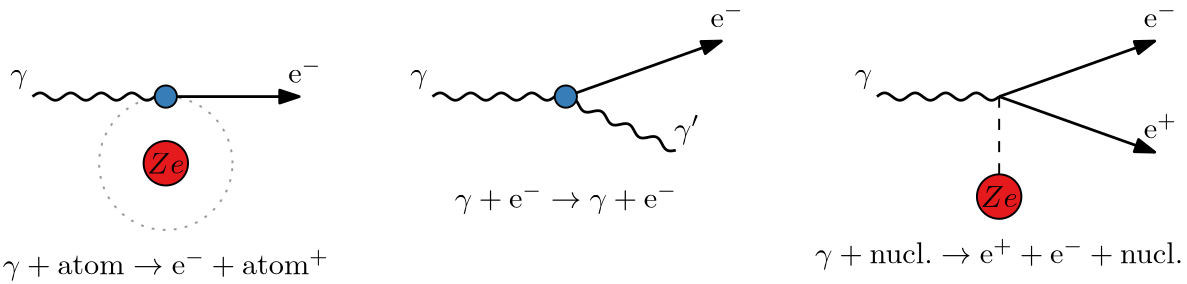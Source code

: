 <?xml version="1.0"?>
<!DOCTYPE ipe SYSTEM "ipe.dtd">
<ipe version="70107" creator="Ipe 7.2.2">
<info created="D:20160414161437" modified="D:20160414170014"/>
<ipestyle name="basic">
<symbol name="arrow/arc(spx)">
<path stroke="sym-stroke" fill="sym-stroke" pen="sym-pen">
0 0 m
-1 0.333 l
-1 -0.333 l
h
</path>
</symbol>
<symbol name="arrow/farc(spx)">
<path stroke="sym-stroke" fill="white" pen="sym-pen">
0 0 m
-1 0.333 l
-1 -0.333 l
h
</path>
</symbol>
<symbol name="arrow/ptarc(spx)">
<path stroke="sym-stroke" fill="sym-stroke" pen="sym-pen">
0 0 m
-1 0.333 l
-0.8 0 l
-1 -0.333 l
h
</path>
</symbol>
<symbol name="arrow/fptarc(spx)">
<path stroke="sym-stroke" fill="white" pen="sym-pen">
0 0 m
-1 0.333 l
-0.8 0 l
-1 -0.333 l
h
</path>
</symbol>
<symbol name="mark/circle(sx)" transformations="translations">
<path fill="sym-stroke">
0.6 0 0 0.6 0 0 e
0.4 0 0 0.4 0 0 e
</path>
</symbol>
<symbol name="mark/disk(sx)" transformations="translations">
<path fill="sym-stroke">
0.6 0 0 0.6 0 0 e
</path>
</symbol>
<symbol name="mark/fdisk(sfx)" transformations="translations">
<group>
<path fill="sym-fill">
0.5 0 0 0.5 0 0 e
</path>
<path fill="sym-stroke" fillrule="eofill">
0.6 0 0 0.6 0 0 e
0.4 0 0 0.4 0 0 e
</path>
</group>
</symbol>
<symbol name="mark/box(sx)" transformations="translations">
<path fill="sym-stroke" fillrule="eofill">
-0.6 -0.6 m
0.6 -0.6 l
0.6 0.6 l
-0.6 0.6 l
h
-0.4 -0.4 m
0.4 -0.4 l
0.4 0.4 l
-0.4 0.4 l
h
</path>
</symbol>
<symbol name="mark/square(sx)" transformations="translations">
<path fill="sym-stroke">
-0.6 -0.6 m
0.6 -0.6 l
0.6 0.6 l
-0.6 0.6 l
h
</path>
</symbol>
<symbol name="mark/fsquare(sfx)" transformations="translations">
<group>
<path fill="sym-fill">
-0.5 -0.5 m
0.5 -0.5 l
0.5 0.5 l
-0.5 0.5 l
h
</path>
<path fill="sym-stroke" fillrule="eofill">
-0.6 -0.6 m
0.6 -0.6 l
0.6 0.6 l
-0.6 0.6 l
h
-0.4 -0.4 m
0.4 -0.4 l
0.4 0.4 l
-0.4 0.4 l
h
</path>
</group>
</symbol>
<symbol name="mark/cross(sx)" transformations="translations">
<group>
<path fill="sym-stroke">
-0.43 -0.57 m
0.57 0.43 l
0.43 0.57 l
-0.57 -0.43 l
h
</path>
<path fill="sym-stroke">
-0.43 0.57 m
0.57 -0.43 l
0.43 -0.57 l
-0.57 0.43 l
h
</path>
</group>
</symbol>
<symbol name="arrow/fnormal(spx)">
<path stroke="sym-stroke" fill="white" pen="sym-pen">
0 0 m
-1 0.333 l
-1 -0.333 l
h
</path>
</symbol>
<symbol name="arrow/pointed(spx)">
<path stroke="sym-stroke" fill="sym-stroke" pen="sym-pen">
0 0 m
-1 0.333 l
-0.8 0 l
-1 -0.333 l
h
</path>
</symbol>
<symbol name="arrow/fpointed(spx)">
<path stroke="sym-stroke" fill="white" pen="sym-pen">
0 0 m
-1 0.333 l
-0.8 0 l
-1 -0.333 l
h
</path>
</symbol>
<symbol name="arrow/linear(spx)">
<path stroke="sym-stroke" pen="sym-pen">
-1 0.333 m
0 0 l
-1 -0.333 l
</path>
</symbol>
<symbol name="arrow/fdouble(spx)">
<path stroke="sym-stroke" fill="white" pen="sym-pen">
0 0 m
-1 0.333 l
-1 -0.333 l
h
-1 0 m
-2 0.333 l
-2 -0.333 l
h
</path>
</symbol>
<symbol name="arrow/double(spx)">
<path stroke="sym-stroke" fill="sym-stroke" pen="sym-pen">
0 0 m
-1 0.333 l
-1 -0.333 l
h
-1 0 m
-2 0.333 l
-2 -0.333 l
h
</path>
</symbol>
<pen name="heavier" value="0.8"/>
<pen name="fat" value="1.2"/>
<pen name="ultrafat" value="2"/>
<symbolsize name="large" value="5"/>
<symbolsize name="small" value="2"/>
<symbolsize name="tiny" value="1.1"/>
<arrowsize name="large" value="10"/>
<arrowsize name="small" value="5"/>
<arrowsize name="tiny" value="3"/>
<color name="red" value="1 0 0"/>
<color name="green" value="0 1 0"/>
<color name="blue" value="0 0 1"/>
<color name="yellow" value="1 1 0"/>
<color name="orange" value="1 0.647 0"/>
<color name="gold" value="1 0.843 0"/>
<color name="purple" value="0.627 0.125 0.941"/>
<color name="gray" value="0.745"/>
<color name="brown" value="0.647 0.165 0.165"/>
<color name="navy" value="0 0 0.502"/>
<color name="pink" value="1 0.753 0.796"/>
<color name="seagreen" value="0.18 0.545 0.341"/>
<color name="turquoise" value="0.251 0.878 0.816"/>
<color name="violet" value="0.933 0.51 0.933"/>
<color name="darkblue" value="0 0 0.545"/>
<color name="darkcyan" value="0 0.545 0.545"/>
<color name="darkgray" value="0.663"/>
<color name="darkgreen" value="0 0.392 0"/>
<color name="darkmagenta" value="0.545 0 0.545"/>
<color name="darkorange" value="1 0.549 0"/>
<color name="darkred" value="0.545 0 0"/>
<color name="lightblue" value="0.678 0.847 0.902"/>
<color name="lightcyan" value="0.878 1 1"/>
<color name="lightgray" value="0.827"/>
<color name="lightgreen" value="0.565 0.933 0.565"/>
<color name="lightyellow" value="1 1 0.878"/>
<dashstyle name="dashed" value="[4] 0"/>
<dashstyle name="dotted" value="[1 3] 0"/>
<dashstyle name="dash dotted" value="[4 2 1 2] 0"/>
<dashstyle name="dash dot dotted" value="[4 2 1 2 1 2] 0"/>
<textsize name="large" value="\large"/>
<textsize name="Large" value="\Large"/>
<textsize name="LARGE" value="\LARGE"/>
<textsize name="huge" value="\huge"/>
<textsize name="Huge" value="\Huge"/>
<textsize name="small" value="\small"/>
<textsize name="footnote" value="\footnotesize"/>
<textsize name="tiny" value="\tiny"/>
<textstyle name="center" begin="\begin{center}" end="\end{center}"/>
<textstyle name="itemize" begin="\begin{itemize}" end="\end{itemize}"/>
<textstyle name="item" begin="\begin{itemize}\item{}" end="\end{itemize}"/>
<gridsize name="4 pts" value="4"/>
<gridsize name="8 pts (~3 mm)" value="8"/>
<gridsize name="16 pts (~6 mm)" value="16"/>
<gridsize name="32 pts (~12 mm)" value="32"/>
<gridsize name="10 pts (~3.5 mm)" value="10"/>
<gridsize name="20 pts (~7 mm)" value="20"/>
<gridsize name="14 pts (~5 mm)" value="14"/>
<gridsize name="28 pts (~10 mm)" value="28"/>
<gridsize name="56 pts (~20 mm)" value="56"/>
<anglesize name="90 deg" value="90"/>
<anglesize name="60 deg" value="60"/>
<anglesize name="45 deg" value="45"/>
<anglesize name="30 deg" value="30"/>
<anglesize name="22.5 deg" value="22.5"/>
<opacity name="10%" value="0.1"/>
<opacity name="30%" value="0.3"/>
<opacity name="50%" value="0.5"/>
<opacity name="75%" value="0.75"/>
<tiling name="falling" angle="-60" step="4" width="1"/>
<tiling name="rising" angle="30" step="4" width="1"/>
</ipestyle>
<page>
<layer name="photo"/>
<layer name="compton"/>
<layer name="pair"/>
<view layers="photo compton pair" active="pair"/>
<path layer="photo" matrix="1 0 0 1 32 0" stroke="black" fill="0.894 0.102 0.11" pen="0.7">
8 0 0 8 128 736 e
</path>
<path stroke="0.6" dash="dotted" pen="0.7">
24 0 0 24 160 736 e
</path>
<path matrix="1.75071 0 0 1.33288 112 760" stroke="black" pen="1">
0 0 m
0.084622 0.085855
0.169244 0.169571
0.253866 0.251148 c
0.338488 0.332725
0.42311 0.412163
0.507732 0.486197 c
0.592354 0.560231
0.676976 0.62886
0.761598 0.690079 c
0.84622 0.751298
0.930842 0.805105
1.01546 0.849725 c
1.10009 0.894346
1.18471 0.929779
1.26933 0.954902 c
1.35395 0.980026
1.43857 0.99484
1.5232 0.998867 c
1.60782 1.00289
1.69244 0.996133
1.77706 0.978802 c
1.86168 0.961472
1.94631 0.933571
2.03093 0.895994 c
2.11555 0.858417
2.20017 0.811164
2.28479 0.75575 c
2.36942 0.700335
2.45404 0.636759
2.53866 0.56706 c
2.62328 0.49736
2.7079 0.421537
2.79253 0.34202 c
2.87715 0.262503
2.96177 0.179293
3.04639 0.095056 c
3.13101 0.0108192
3.21564 -0.0744443
3.30026 -0.158001 c
3.38488 -0.241559
3.4695 -0.323409
3.55413 -0.400931 c
3.63875 -0.478452
3.72337 -0.551643
3.80799 -0.618159 c
3.89261 -0.684675
3.97724 -0.744515
4.06186 -0.795762 c
4.14648 -0.847009
4.2311 -0.889662
4.31572 -0.922354 c
4.40035 -0.955047
4.48497 -0.977779
4.56959 -0.989821 c
4.65421 -1.00186
4.73883 -1.00322
4.82346 -0.993838 c
4.90808 -0.984459
4.9927 -0.964348
5.07732 -0.934148 c
5.16194 -0.903948
5.24657 -0.86366
5.33119 -0.814576 c
5.41581 -0.765492
5.50043 -0.70761
5.58505 -0.642788 c
5.66968 -0.577965
5.7543 -0.506201
5.83892 -0.429795 c
5.92354 -0.353389
6.00816 -0.272342
6.09279 -0.189251 c
6.17741 -0.10616
6.26203 -0.0210258
6.34665 0.0634239 c
6.43127 0.147874
6.5159 0.231638
6.60052 0.312033 c
6.68514 0.392429
6.76976 0.469454
6.85438 0.540641 c
6.93901 0.611828
7.02363 0.677176
7.10825 0.734592 c
7.19287 0.792007
7.27749 0.84149
7.36212 0.881453 c
7.44674 0.921417
7.53136 0.951862
7.61598 0.971812 c
7.7006 0.991762
7.78523 1.00122
7.86985 0.999874 c
7.95447 0.998532
8.03909 0.986391
8.12371 0.963842 c
8.20834 0.941293
8.29296 0.908335
8.37758 0.866025 c
8.4622 0.823715
8.54682 0.772053
8.63145 0.712694 c
8.71607 0.653335
8.80069 0.58628
8.88531 0.513677 c
8.96993 0.441075
9.05456 0.362925
9.13918 0.281733 c
9.2238 0.20054
9.30842 0.116305
9.39304 0.0317279 c
9.47767 -0.0528495
9.56229 -0.13777
9.64691 -0.220311 c
9.73153 -0.302851
9.81615 -0.383013
9.90078 -0.458227 c
9.9854 -0.53344
10.07 -0.603705
10.1546 -0.666769 c
10.2393 -0.729833
10.3239 -0.785697
10.4085 -0.83257 c
10.4931 -0.879443
10.5778 -0.917324
10.6624 -0.945001 c
10.747 -0.972677
10.8316 -0.990149
10.9162 -0.996855 c
11.0009 -1.00356
11.0855 -0.999502
11.1701 -0.984808 c
11.2547 -0.970114
11.3394 -0.944784
11.424 -0.909632 c
11.5086 -0.87448
11.5932 -0.829504
11.6778 -0.776146 c
11.7625 -0.722789
11.8471 -0.66105
11.9317 -0.592908 c
12.0163 -0.524766
12.1009 -0.450221
12.1856 -0.371662 c
12.2702 -0.293104
12.3548 -0.210532
12.4394 -0.126592 c
12.5241 -0.0426532
12.6087 0.0426532
12.6933 0.126592 c
12.7779 0.210532
12.8625 0.293104
12.9472 0.371662 c
13.0318 0.450221
13.1164 0.524766
13.201 0.592908 c
13.2857 0.66105
13.3703 0.722789
13.4549 0.776146 c
13.5395 0.829504
13.6241 0.87448
13.7088 0.909632 c
13.7934 0.944784
13.878 0.970114
13.9626 0.984808 c
14.0473 0.999502
14.1319 1.00356
14.2165 0.996855 c
14.3011 0.990149
14.3857 0.972677
14.4704 0.945001 c
14.555 0.917324
14.6396 0.879443
14.7242 0.83257 c
14.8089 0.785697
14.8935 0.729833
14.9781 0.666769 c
15.0627 0.603705
15.1473 0.53344
15.232 0.458227 c
15.3166 0.383013
15.4012 0.302851
15.4858 0.220311 c
15.5705 0.13777
15.6551 0.0528495
15.7397 -0.0317279 c
15.8243 -0.116305
15.9089 -0.20054
15.9936 -0.281733 c
16.0782 -0.362925
16.1628 -0.441075
16.2474 -0.513677 c
16.3321 -0.58628
16.4167 -0.653335
16.5013 -0.712694 c
16.5859 -0.772053
16.6705 -0.823715
16.7552 -0.866025 c
16.8398 -0.908335
16.9244 -0.941293
17.009 -0.963842 c
17.0936 -0.986391
17.1783 -0.998532
17.2629 -0.999874 c
17.3475 -1.00122
17.4321 -0.991762
17.5168 -0.971812 c
17.6014 -0.951862
17.686 -0.921417
17.7706 -0.881453 c
17.8552 -0.84149
17.9399 -0.792007
18.0245 -0.734592 c
18.1091 -0.677176
18.1937 -0.611828
18.2784 -0.540641 c
18.363 -0.469454
18.4476 -0.392429
18.5322 -0.312033 c
18.6168 -0.231638
18.7015 -0.147874
18.7861 -0.0634239 c
18.8707 0.0210258
18.9553 0.10616
19.04 0.189251 c
19.1246 0.272342
19.2092 0.353389
19.2938 0.429795 c
19.3784 0.506201
19.4631 0.577965
19.5477 0.642788 c
19.6323 0.70761
19.7169 0.765492
19.8016 0.814576 c
19.8862 0.86366
19.9708 0.903948
20.0554 0.934148 c
20.14 0.964348
20.2247 0.984459
20.3093 0.993838 c
20.3939 1.00322
20.4785 1.00186
20.5632 0.989821 c
20.6478 0.977779
20.7324 0.955047
20.817 0.922354 c
20.9016 0.889662
20.9863 0.847009
21.0709 0.795762 c
21.1555 0.744515
21.2401 0.684675
21.3248 0.618159 c
21.4094 0.551643
21.494 0.478452
21.5786 0.400931 c
21.6632 0.323409
21.7479 0.241559
21.8325 0.158001 c
21.9171 0.0744443
22.0017 -0.0108192
22.0863 -0.095056 c
22.171 -0.179293
22.2556 -0.262503
22.3402 -0.34202 c
22.4248 -0.421537
22.5095 -0.49736
22.5941 -0.56706 c
22.6787 -0.636759
22.7633 -0.700335
22.8479 -0.75575 c
22.9326 -0.811164
23.0172 -0.858417
23.1018 -0.895994 c
23.1864 -0.933571
23.2711 -0.961472
23.3557 -0.978802 c
23.4403 -0.996133
23.5249 -1.00289
23.6095 -0.998867 c
23.6942 -0.99484
23.7788 -0.980026
23.8634 -0.954902 c
23.948 -0.929779
24.0327 -0.894346
24.1173 -0.849725 c
24.2019 -0.805105
24.2865 -0.751298
24.3711 -0.690079 c
24.4558 -0.62886
24.5404 -0.560231
24.625 -0.486197 c
24.7096 -0.412163
24.7943 -0.332725
24.8789 -0.251148 c
24.9635 -0.169571
25.0481 -0.085855
25.1327 0 c
</path>
<path stroke="black" pen="1" arrow="normal/normal">
160 760 m
208 760 l
</path>
<path stroke="black" fill="0.216 0.494 0.722" pen="0.7">
4 0 0 4 160 760 e
</path>
<text matrix="1 0 0 1 -8 1" transformations="translations" pos="112 764" stroke="black" type="label" width="6.254" height="4.698" depth="2.12" valign="baseline" size="11">$\gamma$</text>
<text transformations="translations" pos="160 736" stroke="black" type="label" width="13.307" height="7.455" depth="0" halign="center" valign="center" size="11">$Z e$</text>
<text matrix="1 0 0 1 12 1" transformations="translations" pos="204 764" stroke="black" type="label" width="11.933" height="8.774" depth="0" halign="right" valign="baseline" size="11">$\mathrm{e}^-$</text>
<text matrix="1 0 0 1 48 -8" transformations="translations" pos="112 704" stroke="black" type="label" width="117.393" height="8.775" depth="2.12" halign="center" valign="baseline" size="11">$\gamma + \mathrm{atom} \rightarrow \mathrm{e}^- + \mathrm{atom}^+$</text>
<path layer="compton" matrix="1.75071 0 0 1.33288 256 760" stroke="black" pen="1">
0 0 m
0.084622 0.085855
0.169244 0.169571
0.253866 0.251148 c
0.338488 0.332725
0.42311 0.412163
0.507732 0.486197 c
0.592354 0.560231
0.676976 0.62886
0.761598 0.690079 c
0.84622 0.751298
0.930842 0.805105
1.01546 0.849725 c
1.10009 0.894346
1.18471 0.929779
1.26933 0.954902 c
1.35395 0.980026
1.43857 0.99484
1.5232 0.998867 c
1.60782 1.00289
1.69244 0.996133
1.77706 0.978802 c
1.86168 0.961472
1.94631 0.933571
2.03093 0.895994 c
2.11555 0.858417
2.20017 0.811164
2.28479 0.75575 c
2.36942 0.700335
2.45404 0.636759
2.53866 0.56706 c
2.62328 0.49736
2.7079 0.421537
2.79253 0.34202 c
2.87715 0.262503
2.96177 0.179293
3.04639 0.095056 c
3.13101 0.0108192
3.21564 -0.0744443
3.30026 -0.158001 c
3.38488 -0.241559
3.4695 -0.323409
3.55413 -0.400931 c
3.63875 -0.478452
3.72337 -0.551643
3.80799 -0.618159 c
3.89261 -0.684675
3.97724 -0.744515
4.06186 -0.795762 c
4.14648 -0.847009
4.2311 -0.889662
4.31572 -0.922354 c
4.40035 -0.955047
4.48497 -0.977779
4.56959 -0.989821 c
4.65421 -1.00186
4.73883 -1.00322
4.82346 -0.993838 c
4.90808 -0.984459
4.9927 -0.964348
5.07732 -0.934148 c
5.16194 -0.903948
5.24657 -0.86366
5.33119 -0.814576 c
5.41581 -0.765492
5.50043 -0.70761
5.58505 -0.642788 c
5.66968 -0.577965
5.7543 -0.506201
5.83892 -0.429795 c
5.92354 -0.353389
6.00816 -0.272342
6.09279 -0.189251 c
6.17741 -0.10616
6.26203 -0.0210258
6.34665 0.0634239 c
6.43127 0.147874
6.5159 0.231638
6.60052 0.312033 c
6.68514 0.392429
6.76976 0.469454
6.85438 0.540641 c
6.93901 0.611828
7.02363 0.677176
7.10825 0.734592 c
7.19287 0.792007
7.27749 0.84149
7.36212 0.881453 c
7.44674 0.921417
7.53136 0.951862
7.61598 0.971812 c
7.7006 0.991762
7.78523 1.00122
7.86985 0.999874 c
7.95447 0.998532
8.03909 0.986391
8.12371 0.963842 c
8.20834 0.941293
8.29296 0.908335
8.37758 0.866025 c
8.4622 0.823715
8.54682 0.772053
8.63145 0.712694 c
8.71607 0.653335
8.80069 0.58628
8.88531 0.513677 c
8.96993 0.441075
9.05456 0.362925
9.13918 0.281733 c
9.2238 0.20054
9.30842 0.116305
9.39304 0.0317279 c
9.47767 -0.0528495
9.56229 -0.13777
9.64691 -0.220311 c
9.73153 -0.302851
9.81615 -0.383013
9.90078 -0.458227 c
9.9854 -0.53344
10.07 -0.603705
10.1546 -0.666769 c
10.2393 -0.729833
10.3239 -0.785697
10.4085 -0.83257 c
10.4931 -0.879443
10.5778 -0.917324
10.6624 -0.945001 c
10.747 -0.972677
10.8316 -0.990149
10.9162 -0.996855 c
11.0009 -1.00356
11.0855 -0.999502
11.1701 -0.984808 c
11.2547 -0.970114
11.3394 -0.944784
11.424 -0.909632 c
11.5086 -0.87448
11.5932 -0.829504
11.6778 -0.776146 c
11.7625 -0.722789
11.8471 -0.66105
11.9317 -0.592908 c
12.0163 -0.524766
12.1009 -0.450221
12.1856 -0.371662 c
12.2702 -0.293104
12.3548 -0.210532
12.4394 -0.126592 c
12.5241 -0.0426532
12.6087 0.0426532
12.6933 0.126592 c
12.7779 0.210532
12.8625 0.293104
12.9472 0.371662 c
13.0318 0.450221
13.1164 0.524766
13.201 0.592908 c
13.2857 0.66105
13.3703 0.722789
13.4549 0.776146 c
13.5395 0.829504
13.6241 0.87448
13.7088 0.909632 c
13.7934 0.944784
13.878 0.970114
13.9626 0.984808 c
14.0473 0.999502
14.1319 1.00356
14.2165 0.996855 c
14.3011 0.990149
14.3857 0.972677
14.4704 0.945001 c
14.555 0.917324
14.6396 0.879443
14.7242 0.83257 c
14.8089 0.785697
14.8935 0.729833
14.9781 0.666769 c
15.0627 0.603705
15.1473 0.53344
15.232 0.458227 c
15.3166 0.383013
15.4012 0.302851
15.4858 0.220311 c
15.5705 0.13777
15.6551 0.0528495
15.7397 -0.0317279 c
15.8243 -0.116305
15.9089 -0.20054
15.9936 -0.281733 c
16.0782 -0.362925
16.1628 -0.441075
16.2474 -0.513677 c
16.3321 -0.58628
16.4167 -0.653335
16.5013 -0.712694 c
16.5859 -0.772053
16.6705 -0.823715
16.7552 -0.866025 c
16.8398 -0.908335
16.9244 -0.941293
17.009 -0.963842 c
17.0936 -0.986391
17.1783 -0.998532
17.2629 -0.999874 c
17.3475 -1.00122
17.4321 -0.991762
17.5168 -0.971812 c
17.6014 -0.951862
17.686 -0.921417
17.7706 -0.881453 c
17.8552 -0.84149
17.9399 -0.792007
18.0245 -0.734592 c
18.1091 -0.677176
18.1937 -0.611828
18.2784 -0.540641 c
18.363 -0.469454
18.4476 -0.392429
18.5322 -0.312033 c
18.6168 -0.231638
18.7015 -0.147874
18.7861 -0.0634239 c
18.8707 0.0210258
18.9553 0.10616
19.04 0.189251 c
19.1246 0.272342
19.2092 0.353389
19.2938 0.429795 c
19.3784 0.506201
19.4631 0.577965
19.5477 0.642788 c
19.6323 0.70761
19.7169 0.765492
19.8016 0.814576 c
19.8862 0.86366
19.9708 0.903948
20.0554 0.934148 c
20.14 0.964348
20.2247 0.984459
20.3093 0.993838 c
20.3939 1.00322
20.4785 1.00186
20.5632 0.989821 c
20.6478 0.977779
20.7324 0.955047
20.817 0.922354 c
20.9016 0.889662
20.9863 0.847009
21.0709 0.795762 c
21.1555 0.744515
21.2401 0.684675
21.3248 0.618159 c
21.4094 0.551643
21.494 0.478452
21.5786 0.400931 c
21.6632 0.323409
21.7479 0.241559
21.8325 0.158001 c
21.9171 0.0744443
22.0017 -0.0108192
22.0863 -0.095056 c
22.171 -0.179293
22.2556 -0.262503
22.3402 -0.34202 c
22.4248 -0.421537
22.5095 -0.49736
22.5941 -0.56706 c
22.6787 -0.636759
22.7633 -0.700335
22.8479 -0.75575 c
22.9326 -0.811164
23.0172 -0.858417
23.1018 -0.895994 c
23.1864 -0.933571
23.2711 -0.961472
23.3557 -0.978802 c
23.4403 -0.996133
23.5249 -1.00289
23.6095 -0.998867 c
23.6942 -0.99484
23.7788 -0.980026
23.8634 -0.954902 c
23.948 -0.929779
24.0327 -0.894346
24.1173 -0.849725 c
24.2019 -0.805105
24.2865 -0.751298
24.3711 -0.690079 c
24.4558 -0.62886
24.5404 -0.560231
24.625 -0.486197 c
24.7096 -0.412163
24.7943 -0.332725
24.8789 -0.251148 c
24.9635 -0.169571
25.0481 -0.085855
25.1327 0 c
</path>
<path stroke="black" pen="1" arrow="normal/normal">
304 760 m
360 780 l
</path>
<text matrix="1 0 0 1 136 1" transformations="translations" pos="112 764" stroke="black" type="label" width="6.254" height="4.698" depth="2.12" valign="baseline" size="11">$\gamma$</text>
<text matrix="1 0 0 1 164 21" transformations="translations" pos="204 764" stroke="black" type="label" width="11.933" height="8.774" depth="0" halign="right" valign="baseline" size="11">$\mathrm{e}^-$</text>
<path matrix="1.58668 -0.739882 0.563299 1.208 303.7 759.3" stroke="black" pen="1">
0 0 m
0.084622 0.085855
0.169244 0.169571
0.253866 0.251148 c
0.338488 0.332725
0.42311 0.412163
0.507732 0.486197 c
0.592354 0.560231
0.676976 0.62886
0.761598 0.690079 c
0.84622 0.751298
0.930842 0.805105
1.01546 0.849725 c
1.10009 0.894346
1.18471 0.929779
1.26933 0.954902 c
1.35395 0.980026
1.43857 0.99484
1.5232 0.998867 c
1.60782 1.00289
1.69244 0.996133
1.77706 0.978802 c
1.86168 0.961472
1.94631 0.933571
2.03093 0.895994 c
2.11555 0.858417
2.20017 0.811164
2.28479 0.75575 c
2.36942 0.700335
2.45404 0.636759
2.53866 0.56706 c
2.62328 0.49736
2.7079 0.421537
2.79253 0.34202 c
2.87715 0.262503
2.96177 0.179293
3.04639 0.095056 c
3.13101 0.0108192
3.21564 -0.0744443
3.30026 -0.158001 c
3.38488 -0.241559
3.4695 -0.323409
3.55413 -0.400931 c
3.63875 -0.478452
3.72337 -0.551643
3.80799 -0.618159 c
3.89261 -0.684675
3.97724 -0.744515
4.06186 -0.795762 c
4.14648 -0.847009
4.2311 -0.889662
4.31572 -0.922354 c
4.40035 -0.955047
4.48497 -0.977779
4.56959 -0.989821 c
4.65421 -1.00186
4.73883 -1.00322
4.82346 -0.993838 c
4.90808 -0.984459
4.9927 -0.964348
5.07732 -0.934148 c
5.16194 -0.903948
5.24657 -0.86366
5.33119 -0.814576 c
5.41581 -0.765492
5.50043 -0.70761
5.58505 -0.642788 c
5.66968 -0.577965
5.7543 -0.506201
5.83892 -0.429795 c
5.92354 -0.353389
6.00816 -0.272342
6.09279 -0.189251 c
6.17741 -0.10616
6.26203 -0.0210258
6.34665 0.0634239 c
6.43127 0.147874
6.5159 0.231638
6.60052 0.312033 c
6.68514 0.392429
6.76976 0.469454
6.85438 0.540641 c
6.93901 0.611828
7.02363 0.677176
7.10825 0.734592 c
7.19287 0.792007
7.27749 0.84149
7.36212 0.881453 c
7.44674 0.921417
7.53136 0.951862
7.61598 0.971812 c
7.7006 0.991762
7.78523 1.00122
7.86985 0.999874 c
7.95447 0.998532
8.03909 0.986391
8.12371 0.963842 c
8.20834 0.941293
8.29296 0.908335
8.37758 0.866025 c
8.4622 0.823715
8.54682 0.772053
8.63145 0.712694 c
8.71607 0.653335
8.80069 0.58628
8.88531 0.513677 c
8.96993 0.441075
9.05456 0.362925
9.13918 0.281733 c
9.2238 0.20054
9.30842 0.116305
9.39304 0.0317279 c
9.47767 -0.0528495
9.56229 -0.13777
9.64691 -0.220311 c
9.73153 -0.302851
9.81615 -0.383013
9.90078 -0.458227 c
9.9854 -0.53344
10.07 -0.603705
10.1546 -0.666769 c
10.2393 -0.729833
10.3239 -0.785697
10.4085 -0.83257 c
10.4931 -0.879443
10.5778 -0.917324
10.6624 -0.945001 c
10.747 -0.972677
10.8316 -0.990149
10.9162 -0.996855 c
11.0009 -1.00356
11.0855 -0.999502
11.1701 -0.984808 c
11.2547 -0.970114
11.3394 -0.944784
11.424 -0.909632 c
11.5086 -0.87448
11.5932 -0.829504
11.6778 -0.776146 c
11.7625 -0.722789
11.8471 -0.66105
11.9317 -0.592908 c
12.0163 -0.524766
12.1009 -0.450221
12.1856 -0.371662 c
12.2702 -0.293104
12.3548 -0.210532
12.4394 -0.126592 c
12.5241 -0.0426532
12.6087 0.0426532
12.6933 0.126592 c
12.7779 0.210532
12.8625 0.293104
12.9472 0.371662 c
13.0318 0.450221
13.1164 0.524766
13.201 0.592908 c
13.2857 0.66105
13.3703 0.722789
13.4549 0.776146 c
13.5395 0.829504
13.6241 0.87448
13.7088 0.909632 c
13.7934 0.944784
13.878 0.970114
13.9626 0.984808 c
14.0473 0.999502
14.1319 1.00356
14.2165 0.996855 c
14.3011 0.990149
14.3857 0.972677
14.4704 0.945001 c
14.555 0.917324
14.6396 0.879443
14.7242 0.83257 c
14.8089 0.785697
14.8935 0.729833
14.9781 0.666769 c
15.0627 0.603705
15.1473 0.53344
15.232 0.458227 c
15.3166 0.383013
15.4012 0.302851
15.4858 0.220311 c
15.5705 0.13777
15.6551 0.0528495
15.7397 -0.0317279 c
15.8243 -0.116305
15.9089 -0.20054
15.9936 -0.281733 c
16.0782 -0.362925
16.1628 -0.441075
16.2474 -0.513677 c
16.3321 -0.58628
16.4167 -0.653335
16.5013 -0.712694 c
16.5859 -0.772053
16.6705 -0.823715
16.7552 -0.866025 c
16.8398 -0.908335
16.9244 -0.941293
17.009 -0.963842 c
17.0936 -0.986391
17.1783 -0.998532
17.2629 -0.999874 c
17.3475 -1.00122
17.4321 -0.991762
17.5168 -0.971812 c
17.6014 -0.951862
17.686 -0.921417
17.7706 -0.881453 c
17.8552 -0.84149
17.9399 -0.792007
18.0245 -0.734592 c
18.1091 -0.677176
18.1937 -0.611828
18.2784 -0.540641 c
18.363 -0.469454
18.4476 -0.392429
18.5322 -0.312033 c
18.6168 -0.231638
18.7015 -0.147874
18.7861 -0.0634239 c
18.8707 0.0210258
18.9553 0.10616
19.04 0.189251 c
19.1246 0.272342
19.2092 0.353389
19.2938 0.429795 c
19.3784 0.506201
19.4631 0.577965
19.5477 0.642788 c
19.6323 0.70761
19.7169 0.765492
19.8016 0.814576 c
19.8862 0.86366
19.9708 0.903948
20.0554 0.934148 c
20.14 0.964348
20.2247 0.984459
20.3093 0.993838 c
20.3939 1.00322
20.4785 1.00186
20.5632 0.989821 c
20.6478 0.977779
20.7324 0.955047
20.817 0.922354 c
20.9016 0.889662
20.9863 0.847009
21.0709 0.795762 c
21.1555 0.744515
21.2401 0.684675
21.3248 0.618159 c
21.4094 0.551643
21.494 0.478452
21.5786 0.400931 c
21.6632 0.323409
21.7479 0.241559
21.8325 0.158001 c
21.9171 0.0744443
22.0017 -0.0108192
22.0863 -0.095056 c
22.171 -0.179293
22.2556 -0.262503
22.3402 -0.34202 c
22.4248 -0.421537
22.5095 -0.49736
22.5941 -0.56706 c
22.6787 -0.636759
22.7633 -0.700335
22.8479 -0.75575 c
22.9326 -0.811164
23.0172 -0.858417
23.1018 -0.895994 c
23.1864 -0.933571
23.2711 -0.961472
23.3557 -0.978802 c
23.4403 -0.996133
23.5249 -1.00289
23.6095 -0.998867 c
23.6942 -0.99484
23.7788 -0.980026
23.8634 -0.954902 c
23.948 -0.929779
24.0327 -0.894346
24.1173 -0.849725 c
24.2019 -0.805105
24.2865 -0.751298
24.3711 -0.690079 c
24.4558 -0.62886
24.5404 -0.560231
24.625 -0.486197 c
24.7096 -0.412163
24.7943 -0.332725
24.8789 -0.251148 c
24.9635 -0.169571
25.0481 -0.085855
25.1327 0 c
</path>
<path matrix="1 0 0 1 144 0" stroke="black" fill="0.216 0.494 0.722" pen="0.7">
4 0 0 4 160 760 e
</path>
<text matrix="1 0 0 1 240 -19" transformations="translations" pos="112 764" stroke="black" type="label" width="9.049" height="8.388" depth="2.12" halign="right" valign="baseline" size="11">$\gamma^\prime$</text>
<text matrix="1 0 0 1 192 16" transformations="translations" pos="112 704" stroke="black" type="label" width="80.01" height="8.775" depth="2.12" halign="center" valign="baseline" size="11">$ \gamma + \mathrm{e}^- \rightarrow \gamma + \mathrm{e}^- $</text>
<path layer="pair" matrix="1.75071 0 0 1.33288 416 760" stroke="black" pen="1">
0 0 m
0.084622 0.085855
0.169244 0.169571
0.253866 0.251148 c
0.338488 0.332725
0.42311 0.412163
0.507732 0.486197 c
0.592354 0.560231
0.676976 0.62886
0.761598 0.690079 c
0.84622 0.751298
0.930842 0.805105
1.01546 0.849725 c
1.10009 0.894346
1.18471 0.929779
1.26933 0.954902 c
1.35395 0.980026
1.43857 0.99484
1.5232 0.998867 c
1.60782 1.00289
1.69244 0.996133
1.77706 0.978802 c
1.86168 0.961472
1.94631 0.933571
2.03093 0.895994 c
2.11555 0.858417
2.20017 0.811164
2.28479 0.75575 c
2.36942 0.700335
2.45404 0.636759
2.53866 0.56706 c
2.62328 0.49736
2.7079 0.421537
2.79253 0.34202 c
2.87715 0.262503
2.96177 0.179293
3.04639 0.095056 c
3.13101 0.0108192
3.21564 -0.0744443
3.30026 -0.158001 c
3.38488 -0.241559
3.4695 -0.323409
3.55413 -0.400931 c
3.63875 -0.478452
3.72337 -0.551643
3.80799 -0.618159 c
3.89261 -0.684675
3.97724 -0.744515
4.06186 -0.795762 c
4.14648 -0.847009
4.2311 -0.889662
4.31572 -0.922354 c
4.40035 -0.955047
4.48497 -0.977779
4.56959 -0.989821 c
4.65421 -1.00186
4.73883 -1.00322
4.82346 -0.993838 c
4.90808 -0.984459
4.9927 -0.964348
5.07732 -0.934148 c
5.16194 -0.903948
5.24657 -0.86366
5.33119 -0.814576 c
5.41581 -0.765492
5.50043 -0.70761
5.58505 -0.642788 c
5.66968 -0.577965
5.7543 -0.506201
5.83892 -0.429795 c
5.92354 -0.353389
6.00816 -0.272342
6.09279 -0.189251 c
6.17741 -0.10616
6.26203 -0.0210258
6.34665 0.0634239 c
6.43127 0.147874
6.5159 0.231638
6.60052 0.312033 c
6.68514 0.392429
6.76976 0.469454
6.85438 0.540641 c
6.93901 0.611828
7.02363 0.677176
7.10825 0.734592 c
7.19287 0.792007
7.27749 0.84149
7.36212 0.881453 c
7.44674 0.921417
7.53136 0.951862
7.61598 0.971812 c
7.7006 0.991762
7.78523 1.00122
7.86985 0.999874 c
7.95447 0.998532
8.03909 0.986391
8.12371 0.963842 c
8.20834 0.941293
8.29296 0.908335
8.37758 0.866025 c
8.4622 0.823715
8.54682 0.772053
8.63145 0.712694 c
8.71607 0.653335
8.80069 0.58628
8.88531 0.513677 c
8.96993 0.441075
9.05456 0.362925
9.13918 0.281733 c
9.2238 0.20054
9.30842 0.116305
9.39304 0.0317279 c
9.47767 -0.0528495
9.56229 -0.13777
9.64691 -0.220311 c
9.73153 -0.302851
9.81615 -0.383013
9.90078 -0.458227 c
9.9854 -0.53344
10.07 -0.603705
10.1546 -0.666769 c
10.2393 -0.729833
10.3239 -0.785697
10.4085 -0.83257 c
10.4931 -0.879443
10.5778 -0.917324
10.6624 -0.945001 c
10.747 -0.972677
10.8316 -0.990149
10.9162 -0.996855 c
11.0009 -1.00356
11.0855 -0.999502
11.1701 -0.984808 c
11.2547 -0.970114
11.3394 -0.944784
11.424 -0.909632 c
11.5086 -0.87448
11.5932 -0.829504
11.6778 -0.776146 c
11.7625 -0.722789
11.8471 -0.66105
11.9317 -0.592908 c
12.0163 -0.524766
12.1009 -0.450221
12.1856 -0.371662 c
12.2702 -0.293104
12.3548 -0.210532
12.4394 -0.126592 c
12.5241 -0.0426532
12.6087 0.0426532
12.6933 0.126592 c
12.7779 0.210532
12.8625 0.293104
12.9472 0.371662 c
13.0318 0.450221
13.1164 0.524766
13.201 0.592908 c
13.2857 0.66105
13.3703 0.722789
13.4549 0.776146 c
13.5395 0.829504
13.6241 0.87448
13.7088 0.909632 c
13.7934 0.944784
13.878 0.970114
13.9626 0.984808 c
14.0473 0.999502
14.1319 1.00356
14.2165 0.996855 c
14.3011 0.990149
14.3857 0.972677
14.4704 0.945001 c
14.555 0.917324
14.6396 0.879443
14.7242 0.83257 c
14.8089 0.785697
14.8935 0.729833
14.9781 0.666769 c
15.0627 0.603705
15.1473 0.53344
15.232 0.458227 c
15.3166 0.383013
15.4012 0.302851
15.4858 0.220311 c
15.5705 0.13777
15.6551 0.0528495
15.7397 -0.0317279 c
15.8243 -0.116305
15.9089 -0.20054
15.9936 -0.281733 c
16.0782 -0.362925
16.1628 -0.441075
16.2474 -0.513677 c
16.3321 -0.58628
16.4167 -0.653335
16.5013 -0.712694 c
16.5859 -0.772053
16.6705 -0.823715
16.7552 -0.866025 c
16.8398 -0.908335
16.9244 -0.941293
17.009 -0.963842 c
17.0936 -0.986391
17.1783 -0.998532
17.2629 -0.999874 c
17.3475 -1.00122
17.4321 -0.991762
17.5168 -0.971812 c
17.6014 -0.951862
17.686 -0.921417
17.7706 -0.881453 c
17.8552 -0.84149
17.9399 -0.792007
18.0245 -0.734592 c
18.1091 -0.677176
18.1937 -0.611828
18.2784 -0.540641 c
18.363 -0.469454
18.4476 -0.392429
18.5322 -0.312033 c
18.6168 -0.231638
18.7015 -0.147874
18.7861 -0.0634239 c
18.8707 0.0210258
18.9553 0.10616
19.04 0.189251 c
19.1246 0.272342
19.2092 0.353389
19.2938 0.429795 c
19.3784 0.506201
19.4631 0.577965
19.5477 0.642788 c
19.6323 0.70761
19.7169 0.765492
19.8016 0.814576 c
19.8862 0.86366
19.9708 0.903948
20.0554 0.934148 c
20.14 0.964348
20.2247 0.984459
20.3093 0.993838 c
20.3939 1.00322
20.4785 1.00186
20.5632 0.989821 c
20.6478 0.977779
20.7324 0.955047
20.817 0.922354 c
20.9016 0.889662
20.9863 0.847009
21.0709 0.795762 c
21.1555 0.744515
21.2401 0.684675
21.3248 0.618159 c
21.4094 0.551643
21.494 0.478452
21.5786 0.400931 c
21.6632 0.323409
21.7479 0.241559
21.8325 0.158001 c
21.9171 0.0744443
22.0017 -0.0108192
22.0863 -0.095056 c
22.171 -0.179293
22.2556 -0.262503
22.3402 -0.34202 c
22.4248 -0.421537
22.5095 -0.49736
22.5941 -0.56706 c
22.6787 -0.636759
22.7633 -0.700335
22.8479 -0.75575 c
22.9326 -0.811164
23.0172 -0.858417
23.1018 -0.895994 c
23.1864 -0.933571
23.2711 -0.961472
23.3557 -0.978802 c
23.4403 -0.996133
23.5249 -1.00289
23.6095 -0.998867 c
23.6942 -0.99484
23.7788 -0.980026
23.8634 -0.954902 c
23.948 -0.929779
24.0327 -0.894346
24.1173 -0.849725 c
24.2019 -0.805105
24.2865 -0.751298
24.3711 -0.690079 c
24.4558 -0.62886
24.5404 -0.560231
24.625 -0.486197 c
24.7096 -0.412163
24.7943 -0.332725
24.8789 -0.251148 c
24.9635 -0.169571
25.0481 -0.085855
25.1327 0 c
</path>
<text matrix="1 0 0 1 296 1" transformations="translations" pos="112 764" stroke="black" type="label" width="6.254" height="4.698" depth="2.12" valign="baseline" size="11">$\gamma$</text>
<path matrix="1 0 0 1 332 -12" stroke="black" fill="0.894 0.102 0.11" pen="0.7">
8 0 0 8 128 736 e
</path>
<text matrix="1 0 0 1 300 -12" transformations="translations" pos="160 736" stroke="black" type="label" width="13.307" height="7.455" depth="0" halign="center" valign="center" size="11">$Z e$</text>
<path matrix="1 0 0 1 156 0" stroke="black" pen="1" arrow="normal/normal">
304 760 m
360 780 l
</path>
<path matrix="1 0 0 -1 156 1520" stroke="black" pen="1" arrow="normal/normal">
304 760 m
360 780 l
</path>
<path stroke="black" dash="dashed" pen="0.7">
460 760 m
460 732 l
</path>
<text matrix="1 0 0 1 320 21" transformations="translations" pos="204 764" stroke="black" type="label" width="11.933" height="8.774" depth="0" halign="right" valign="baseline" size="11">$\mathrm{e}^-$</text>
<text matrix="1 0 0 1 320 -19" transformations="translations" pos="204 764" stroke="black" type="label" width="11.933" height="8.774" depth="0" halign="right" valign="baseline" size="11">$\mathrm{e}^+$</text>
<text matrix="1 0 0 1 348 -4" transformations="translations" pos="112 704" stroke="black" type="label" width="132.544" height="8.775" depth="2.12" halign="center" valign="baseline" size="11">$ \gamma + \mathrm{nucl.} \rightarrow \mathrm{e}^+ + \mathrm{e}^- + \mathrm{nucl.}$</text>
</page>
</ipe>
